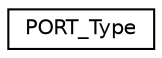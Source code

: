digraph "Graphical Class Hierarchy"
{
 // LATEX_PDF_SIZE
  edge [fontname="Helvetica",fontsize="10",labelfontname="Helvetica",labelfontsize="10"];
  node [fontname="Helvetica",fontsize="10",shape=record];
  rankdir="LR";
  Node0 [label="PORT_Type",height=0.2,width=0.4,color="black", fillcolor="white", style="filled",URL="$struct_p_o_r_t___type.html",tooltip=" "];
}
